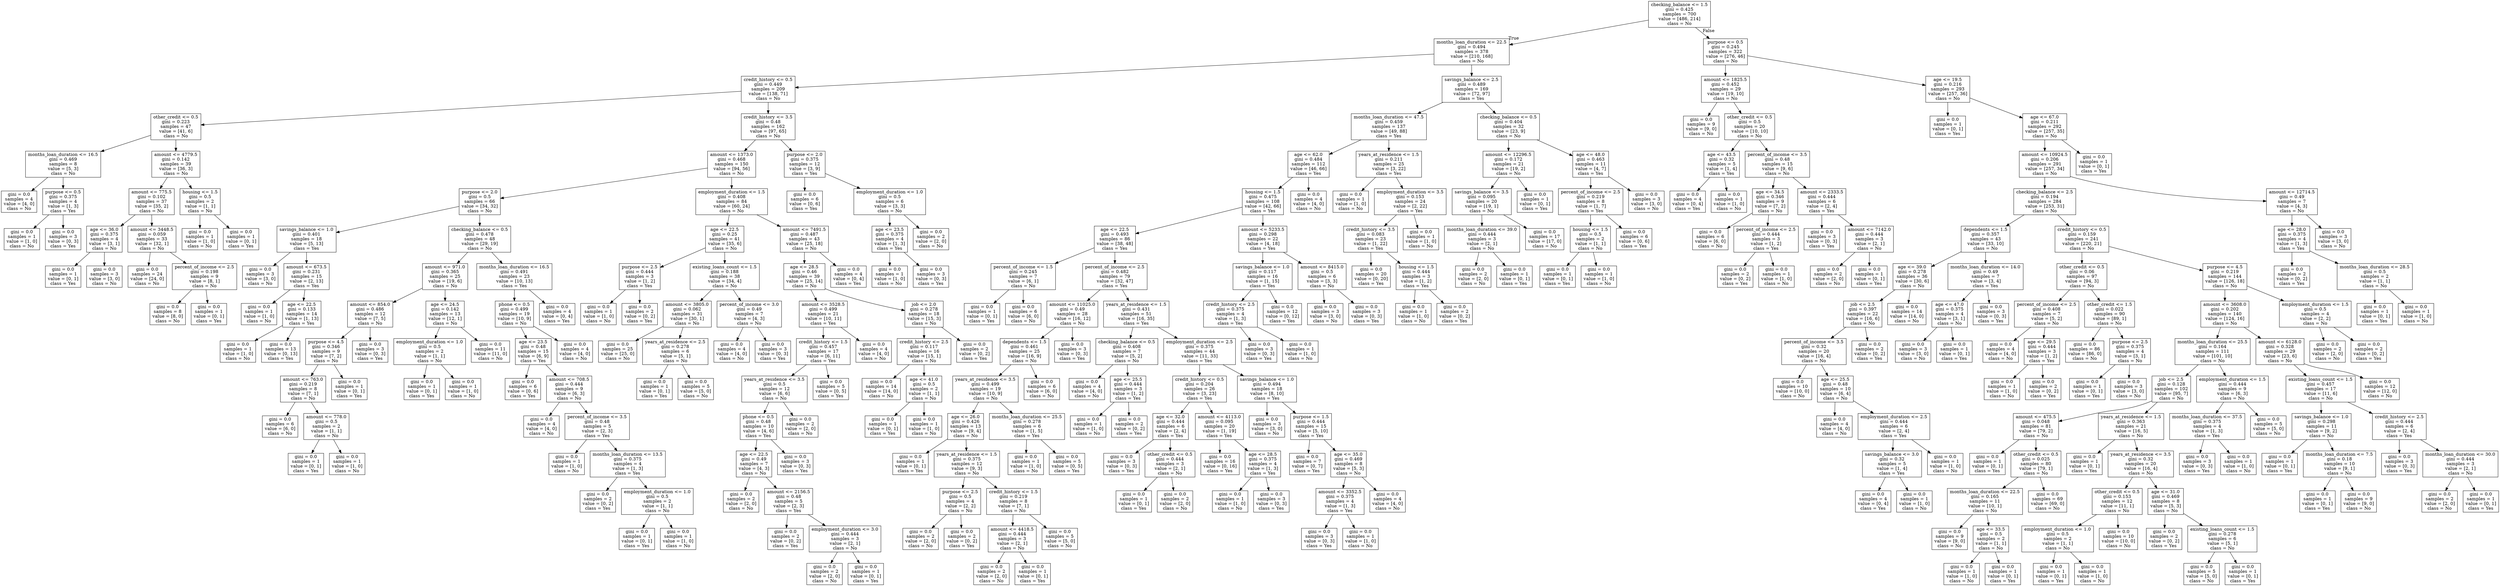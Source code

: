 digraph Tree {
node [shape=box] ;
0 [label="checking_balance <= 1.5\ngini = 0.425\nsamples = 700\nvalue = [486, 214]\nclass = No"] ;
1 [label="months_loan_duration <= 22.5\ngini = 0.494\nsamples = 378\nvalue = [210, 168]\nclass = No"] ;
0 -> 1 [labeldistance=2.5, labelangle=45, headlabel="True"] ;
2 [label="credit_history <= 0.5\ngini = 0.449\nsamples = 209\nvalue = [138, 71]\nclass = No"] ;
1 -> 2 ;
3 [label="other_credit <= 0.5\ngini = 0.223\nsamples = 47\nvalue = [41, 6]\nclass = No"] ;
2 -> 3 ;
4 [label="months_loan_duration <= 16.5\ngini = 0.469\nsamples = 8\nvalue = [5, 3]\nclass = No"] ;
3 -> 4 ;
5 [label="gini = 0.0\nsamples = 4\nvalue = [4, 0]\nclass = No"] ;
4 -> 5 ;
6 [label="purpose <= 0.5\ngini = 0.375\nsamples = 4\nvalue = [1, 3]\nclass = Yes"] ;
4 -> 6 ;
7 [label="gini = 0.0\nsamples = 1\nvalue = [1, 0]\nclass = No"] ;
6 -> 7 ;
8 [label="gini = 0.0\nsamples = 3\nvalue = [0, 3]\nclass = Yes"] ;
6 -> 8 ;
9 [label="amount <= 4779.5\ngini = 0.142\nsamples = 39\nvalue = [36, 3]\nclass = No"] ;
3 -> 9 ;
10 [label="amount <= 775.5\ngini = 0.102\nsamples = 37\nvalue = [35, 2]\nclass = No"] ;
9 -> 10 ;
11 [label="age <= 36.0\ngini = 0.375\nsamples = 4\nvalue = [3, 1]\nclass = No"] ;
10 -> 11 ;
12 [label="gini = 0.0\nsamples = 1\nvalue = [0, 1]\nclass = Yes"] ;
11 -> 12 ;
13 [label="gini = 0.0\nsamples = 3\nvalue = [3, 0]\nclass = No"] ;
11 -> 13 ;
14 [label="amount <= 3448.5\ngini = 0.059\nsamples = 33\nvalue = [32, 1]\nclass = No"] ;
10 -> 14 ;
15 [label="gini = 0.0\nsamples = 24\nvalue = [24, 0]\nclass = No"] ;
14 -> 15 ;
16 [label="percent_of_income <= 2.5\ngini = 0.198\nsamples = 9\nvalue = [8, 1]\nclass = No"] ;
14 -> 16 ;
17 [label="gini = 0.0\nsamples = 8\nvalue = [8, 0]\nclass = No"] ;
16 -> 17 ;
18 [label="gini = 0.0\nsamples = 1\nvalue = [0, 1]\nclass = Yes"] ;
16 -> 18 ;
19 [label="housing <= 1.5\ngini = 0.5\nsamples = 2\nvalue = [1, 1]\nclass = No"] ;
9 -> 19 ;
20 [label="gini = 0.0\nsamples = 1\nvalue = [1, 0]\nclass = No"] ;
19 -> 20 ;
21 [label="gini = 0.0\nsamples = 1\nvalue = [0, 1]\nclass = Yes"] ;
19 -> 21 ;
22 [label="credit_history <= 3.5\ngini = 0.48\nsamples = 162\nvalue = [97, 65]\nclass = No"] ;
2 -> 22 ;
23 [label="amount <= 1373.0\ngini = 0.468\nsamples = 150\nvalue = [94, 56]\nclass = No"] ;
22 -> 23 ;
24 [label="purpose <= 2.0\ngini = 0.5\nsamples = 66\nvalue = [34, 32]\nclass = No"] ;
23 -> 24 ;
25 [label="savings_balance <= 1.0\ngini = 0.401\nsamples = 18\nvalue = [5, 13]\nclass = Yes"] ;
24 -> 25 ;
26 [label="gini = 0.0\nsamples = 3\nvalue = [3, 0]\nclass = No"] ;
25 -> 26 ;
27 [label="amount <= 673.5\ngini = 0.231\nsamples = 15\nvalue = [2, 13]\nclass = Yes"] ;
25 -> 27 ;
28 [label="gini = 0.0\nsamples = 1\nvalue = [1, 0]\nclass = No"] ;
27 -> 28 ;
29 [label="age <= 22.5\ngini = 0.133\nsamples = 14\nvalue = [1, 13]\nclass = Yes"] ;
27 -> 29 ;
30 [label="gini = 0.0\nsamples = 1\nvalue = [1, 0]\nclass = No"] ;
29 -> 30 ;
31 [label="gini = 0.0\nsamples = 13\nvalue = [0, 13]\nclass = Yes"] ;
29 -> 31 ;
32 [label="checking_balance <= 0.5\ngini = 0.478\nsamples = 48\nvalue = [29, 19]\nclass = No"] ;
24 -> 32 ;
33 [label="amount <= 971.0\ngini = 0.365\nsamples = 25\nvalue = [19, 6]\nclass = No"] ;
32 -> 33 ;
34 [label="amount <= 854.0\ngini = 0.486\nsamples = 12\nvalue = [7, 5]\nclass = No"] ;
33 -> 34 ;
35 [label="purpose <= 4.5\ngini = 0.346\nsamples = 9\nvalue = [7, 2]\nclass = No"] ;
34 -> 35 ;
36 [label="amount <= 763.0\ngini = 0.219\nsamples = 8\nvalue = [7, 1]\nclass = No"] ;
35 -> 36 ;
37 [label="gini = 0.0\nsamples = 6\nvalue = [6, 0]\nclass = No"] ;
36 -> 37 ;
38 [label="amount <= 778.0\ngini = 0.5\nsamples = 2\nvalue = [1, 1]\nclass = No"] ;
36 -> 38 ;
39 [label="gini = 0.0\nsamples = 1\nvalue = [0, 1]\nclass = Yes"] ;
38 -> 39 ;
40 [label="gini = 0.0\nsamples = 1\nvalue = [1, 0]\nclass = No"] ;
38 -> 40 ;
41 [label="gini = 0.0\nsamples = 1\nvalue = [0, 1]\nclass = Yes"] ;
35 -> 41 ;
42 [label="gini = 0.0\nsamples = 3\nvalue = [0, 3]\nclass = Yes"] ;
34 -> 42 ;
43 [label="age <= 24.5\ngini = 0.142\nsamples = 13\nvalue = [12, 1]\nclass = No"] ;
33 -> 43 ;
44 [label="employment_duration <= 1.0\ngini = 0.5\nsamples = 2\nvalue = [1, 1]\nclass = No"] ;
43 -> 44 ;
45 [label="gini = 0.0\nsamples = 1\nvalue = [0, 1]\nclass = Yes"] ;
44 -> 45 ;
46 [label="gini = 0.0\nsamples = 1\nvalue = [1, 0]\nclass = No"] ;
44 -> 46 ;
47 [label="gini = 0.0\nsamples = 11\nvalue = [11, 0]\nclass = No"] ;
43 -> 47 ;
48 [label="months_loan_duration <= 16.5\ngini = 0.491\nsamples = 23\nvalue = [10, 13]\nclass = Yes"] ;
32 -> 48 ;
49 [label="phone <= 0.5\ngini = 0.499\nsamples = 19\nvalue = [10, 9]\nclass = No"] ;
48 -> 49 ;
50 [label="age <= 23.5\ngini = 0.48\nsamples = 15\nvalue = [6, 9]\nclass = Yes"] ;
49 -> 50 ;
51 [label="gini = 0.0\nsamples = 6\nvalue = [0, 6]\nclass = Yes"] ;
50 -> 51 ;
52 [label="amount <= 708.5\ngini = 0.444\nsamples = 9\nvalue = [6, 3]\nclass = No"] ;
50 -> 52 ;
53 [label="gini = 0.0\nsamples = 4\nvalue = [4, 0]\nclass = No"] ;
52 -> 53 ;
54 [label="percent_of_income <= 3.5\ngini = 0.48\nsamples = 5\nvalue = [2, 3]\nclass = Yes"] ;
52 -> 54 ;
55 [label="gini = 0.0\nsamples = 1\nvalue = [1, 0]\nclass = No"] ;
54 -> 55 ;
56 [label="months_loan_duration <= 13.5\ngini = 0.375\nsamples = 4\nvalue = [1, 3]\nclass = Yes"] ;
54 -> 56 ;
57 [label="gini = 0.0\nsamples = 2\nvalue = [0, 2]\nclass = Yes"] ;
56 -> 57 ;
58 [label="employment_duration <= 1.0\ngini = 0.5\nsamples = 2\nvalue = [1, 1]\nclass = No"] ;
56 -> 58 ;
59 [label="gini = 0.0\nsamples = 1\nvalue = [0, 1]\nclass = Yes"] ;
58 -> 59 ;
60 [label="gini = 0.0\nsamples = 1\nvalue = [1, 0]\nclass = No"] ;
58 -> 60 ;
61 [label="gini = 0.0\nsamples = 4\nvalue = [4, 0]\nclass = No"] ;
49 -> 61 ;
62 [label="gini = 0.0\nsamples = 4\nvalue = [0, 4]\nclass = Yes"] ;
48 -> 62 ;
63 [label="employment_duration <= 1.5\ngini = 0.408\nsamples = 84\nvalue = [60, 24]\nclass = No"] ;
23 -> 63 ;
64 [label="age <= 22.5\ngini = 0.25\nsamples = 41\nvalue = [35, 6]\nclass = No"] ;
63 -> 64 ;
65 [label="purpose <= 2.5\ngini = 0.444\nsamples = 3\nvalue = [1, 2]\nclass = Yes"] ;
64 -> 65 ;
66 [label="gini = 0.0\nsamples = 1\nvalue = [1, 0]\nclass = No"] ;
65 -> 66 ;
67 [label="gini = 0.0\nsamples = 2\nvalue = [0, 2]\nclass = Yes"] ;
65 -> 67 ;
68 [label="existing_loans_count <= 1.5\ngini = 0.188\nsamples = 38\nvalue = [34, 4]\nclass = No"] ;
64 -> 68 ;
69 [label="amount <= 3805.0\ngini = 0.062\nsamples = 31\nvalue = [30, 1]\nclass = No"] ;
68 -> 69 ;
70 [label="gini = 0.0\nsamples = 25\nvalue = [25, 0]\nclass = No"] ;
69 -> 70 ;
71 [label="years_at_residence <= 2.5\ngini = 0.278\nsamples = 6\nvalue = [5, 1]\nclass = No"] ;
69 -> 71 ;
72 [label="gini = 0.0\nsamples = 1\nvalue = [0, 1]\nclass = Yes"] ;
71 -> 72 ;
73 [label="gini = 0.0\nsamples = 5\nvalue = [5, 0]\nclass = No"] ;
71 -> 73 ;
74 [label="percent_of_income <= 3.0\ngini = 0.49\nsamples = 7\nvalue = [4, 3]\nclass = No"] ;
68 -> 74 ;
75 [label="gini = 0.0\nsamples = 4\nvalue = [4, 0]\nclass = No"] ;
74 -> 75 ;
76 [label="gini = 0.0\nsamples = 3\nvalue = [0, 3]\nclass = Yes"] ;
74 -> 76 ;
77 [label="amount <= 7491.5\ngini = 0.487\nsamples = 43\nvalue = [25, 18]\nclass = No"] ;
63 -> 77 ;
78 [label="age <= 28.5\ngini = 0.46\nsamples = 39\nvalue = [25, 14]\nclass = No"] ;
77 -> 78 ;
79 [label="amount <= 3528.5\ngini = 0.499\nsamples = 21\nvalue = [10, 11]\nclass = Yes"] ;
78 -> 79 ;
80 [label="credit_history <= 1.5\ngini = 0.457\nsamples = 17\nvalue = [6, 11]\nclass = Yes"] ;
79 -> 80 ;
81 [label="years_at_residence <= 3.5\ngini = 0.5\nsamples = 12\nvalue = [6, 6]\nclass = No"] ;
80 -> 81 ;
82 [label="phone <= 0.5\ngini = 0.48\nsamples = 10\nvalue = [4, 6]\nclass = Yes"] ;
81 -> 82 ;
83 [label="age <= 22.5\ngini = 0.49\nsamples = 7\nvalue = [4, 3]\nclass = No"] ;
82 -> 83 ;
84 [label="gini = 0.0\nsamples = 2\nvalue = [2, 0]\nclass = No"] ;
83 -> 84 ;
85 [label="amount <= 2156.5\ngini = 0.48\nsamples = 5\nvalue = [2, 3]\nclass = Yes"] ;
83 -> 85 ;
86 [label="gini = 0.0\nsamples = 2\nvalue = [0, 2]\nclass = Yes"] ;
85 -> 86 ;
87 [label="employment_duration <= 3.0\ngini = 0.444\nsamples = 3\nvalue = [2, 1]\nclass = No"] ;
85 -> 87 ;
88 [label="gini = 0.0\nsamples = 2\nvalue = [2, 0]\nclass = No"] ;
87 -> 88 ;
89 [label="gini = 0.0\nsamples = 1\nvalue = [0, 1]\nclass = Yes"] ;
87 -> 89 ;
90 [label="gini = 0.0\nsamples = 3\nvalue = [0, 3]\nclass = Yes"] ;
82 -> 90 ;
91 [label="gini = 0.0\nsamples = 2\nvalue = [2, 0]\nclass = No"] ;
81 -> 91 ;
92 [label="gini = 0.0\nsamples = 5\nvalue = [0, 5]\nclass = Yes"] ;
80 -> 92 ;
93 [label="gini = 0.0\nsamples = 4\nvalue = [4, 0]\nclass = No"] ;
79 -> 93 ;
94 [label="job <= 2.0\ngini = 0.278\nsamples = 18\nvalue = [15, 3]\nclass = No"] ;
78 -> 94 ;
95 [label="credit_history <= 2.5\ngini = 0.117\nsamples = 16\nvalue = [15, 1]\nclass = No"] ;
94 -> 95 ;
96 [label="gini = 0.0\nsamples = 14\nvalue = [14, 0]\nclass = No"] ;
95 -> 96 ;
97 [label="age <= 41.0\ngini = 0.5\nsamples = 2\nvalue = [1, 1]\nclass = No"] ;
95 -> 97 ;
98 [label="gini = 0.0\nsamples = 1\nvalue = [0, 1]\nclass = Yes"] ;
97 -> 98 ;
99 [label="gini = 0.0\nsamples = 1\nvalue = [1, 0]\nclass = No"] ;
97 -> 99 ;
100 [label="gini = 0.0\nsamples = 2\nvalue = [0, 2]\nclass = Yes"] ;
94 -> 100 ;
101 [label="gini = 0.0\nsamples = 4\nvalue = [0, 4]\nclass = Yes"] ;
77 -> 101 ;
102 [label="purpose <= 2.0\ngini = 0.375\nsamples = 12\nvalue = [3, 9]\nclass = Yes"] ;
22 -> 102 ;
103 [label="gini = 0.0\nsamples = 6\nvalue = [0, 6]\nclass = Yes"] ;
102 -> 103 ;
104 [label="employment_duration <= 1.0\ngini = 0.5\nsamples = 6\nvalue = [3, 3]\nclass = No"] ;
102 -> 104 ;
105 [label="age <= 23.5\ngini = 0.375\nsamples = 4\nvalue = [1, 3]\nclass = Yes"] ;
104 -> 105 ;
106 [label="gini = 0.0\nsamples = 1\nvalue = [1, 0]\nclass = No"] ;
105 -> 106 ;
107 [label="gini = 0.0\nsamples = 3\nvalue = [0, 3]\nclass = Yes"] ;
105 -> 107 ;
108 [label="gini = 0.0\nsamples = 2\nvalue = [2, 0]\nclass = No"] ;
104 -> 108 ;
109 [label="savings_balance <= 2.5\ngini = 0.489\nsamples = 169\nvalue = [72, 97]\nclass = Yes"] ;
1 -> 109 ;
110 [label="months_loan_duration <= 47.5\ngini = 0.459\nsamples = 137\nvalue = [49, 88]\nclass = Yes"] ;
109 -> 110 ;
111 [label="age <= 62.0\ngini = 0.484\nsamples = 112\nvalue = [46, 66]\nclass = Yes"] ;
110 -> 111 ;
112 [label="housing <= 1.5\ngini = 0.475\nsamples = 108\nvalue = [42, 66]\nclass = Yes"] ;
111 -> 112 ;
113 [label="age <= 22.5\ngini = 0.493\nsamples = 86\nvalue = [38, 48]\nclass = Yes"] ;
112 -> 113 ;
114 [label="percent_of_income <= 1.5\ngini = 0.245\nsamples = 7\nvalue = [6, 1]\nclass = No"] ;
113 -> 114 ;
115 [label="gini = 0.0\nsamples = 1\nvalue = [0, 1]\nclass = Yes"] ;
114 -> 115 ;
116 [label="gini = 0.0\nsamples = 6\nvalue = [6, 0]\nclass = No"] ;
114 -> 116 ;
117 [label="percent_of_income <= 2.5\ngini = 0.482\nsamples = 79\nvalue = [32, 47]\nclass = Yes"] ;
113 -> 117 ;
118 [label="amount <= 11025.0\ngini = 0.49\nsamples = 28\nvalue = [16, 12]\nclass = No"] ;
117 -> 118 ;
119 [label="dependents <= 1.5\ngini = 0.461\nsamples = 25\nvalue = [16, 9]\nclass = No"] ;
118 -> 119 ;
120 [label="years_at_residence <= 3.5\ngini = 0.499\nsamples = 19\nvalue = [10, 9]\nclass = No"] ;
119 -> 120 ;
121 [label="age <= 26.0\ngini = 0.426\nsamples = 13\nvalue = [9, 4]\nclass = No"] ;
120 -> 121 ;
122 [label="gini = 0.0\nsamples = 1\nvalue = [0, 1]\nclass = Yes"] ;
121 -> 122 ;
123 [label="years_at_residence <= 1.5\ngini = 0.375\nsamples = 12\nvalue = [9, 3]\nclass = No"] ;
121 -> 123 ;
124 [label="purpose <= 2.5\ngini = 0.5\nsamples = 4\nvalue = [2, 2]\nclass = No"] ;
123 -> 124 ;
125 [label="gini = 0.0\nsamples = 2\nvalue = [2, 0]\nclass = No"] ;
124 -> 125 ;
126 [label="gini = 0.0\nsamples = 2\nvalue = [0, 2]\nclass = Yes"] ;
124 -> 126 ;
127 [label="credit_history <= 1.5\ngini = 0.219\nsamples = 8\nvalue = [7, 1]\nclass = No"] ;
123 -> 127 ;
128 [label="amount <= 4418.5\ngini = 0.444\nsamples = 3\nvalue = [2, 1]\nclass = No"] ;
127 -> 128 ;
129 [label="gini = 0.0\nsamples = 2\nvalue = [2, 0]\nclass = No"] ;
128 -> 129 ;
130 [label="gini = 0.0\nsamples = 1\nvalue = [0, 1]\nclass = Yes"] ;
128 -> 130 ;
131 [label="gini = 0.0\nsamples = 5\nvalue = [5, 0]\nclass = No"] ;
127 -> 131 ;
132 [label="months_loan_duration <= 25.5\ngini = 0.278\nsamples = 6\nvalue = [1, 5]\nclass = Yes"] ;
120 -> 132 ;
133 [label="gini = 0.0\nsamples = 1\nvalue = [1, 0]\nclass = No"] ;
132 -> 133 ;
134 [label="gini = 0.0\nsamples = 5\nvalue = [0, 5]\nclass = Yes"] ;
132 -> 134 ;
135 [label="gini = 0.0\nsamples = 6\nvalue = [6, 0]\nclass = No"] ;
119 -> 135 ;
136 [label="gini = 0.0\nsamples = 3\nvalue = [0, 3]\nclass = Yes"] ;
118 -> 136 ;
137 [label="years_at_residence <= 1.5\ngini = 0.431\nsamples = 51\nvalue = [16, 35]\nclass = Yes"] ;
117 -> 137 ;
138 [label="checking_balance <= 0.5\ngini = 0.408\nsamples = 7\nvalue = [5, 2]\nclass = No"] ;
137 -> 138 ;
139 [label="gini = 0.0\nsamples = 4\nvalue = [4, 0]\nclass = No"] ;
138 -> 139 ;
140 [label="age <= 25.5\ngini = 0.444\nsamples = 3\nvalue = [1, 2]\nclass = Yes"] ;
138 -> 140 ;
141 [label="gini = 0.0\nsamples = 1\nvalue = [1, 0]\nclass = No"] ;
140 -> 141 ;
142 [label="gini = 0.0\nsamples = 2\nvalue = [0, 2]\nclass = Yes"] ;
140 -> 142 ;
143 [label="employment_duration <= 2.5\ngini = 0.375\nsamples = 44\nvalue = [11, 33]\nclass = Yes"] ;
137 -> 143 ;
144 [label="credit_history <= 0.5\ngini = 0.204\nsamples = 26\nvalue = [3, 23]\nclass = Yes"] ;
143 -> 144 ;
145 [label="age <= 32.0\ngini = 0.444\nsamples = 6\nvalue = [2, 4]\nclass = Yes"] ;
144 -> 145 ;
146 [label="gini = 0.0\nsamples = 3\nvalue = [0, 3]\nclass = Yes"] ;
145 -> 146 ;
147 [label="other_credit <= 0.5\ngini = 0.444\nsamples = 3\nvalue = [2, 1]\nclass = No"] ;
145 -> 147 ;
148 [label="gini = 0.0\nsamples = 1\nvalue = [0, 1]\nclass = Yes"] ;
147 -> 148 ;
149 [label="gini = 0.0\nsamples = 2\nvalue = [2, 0]\nclass = No"] ;
147 -> 149 ;
150 [label="amount <= 4113.0\ngini = 0.095\nsamples = 20\nvalue = [1, 19]\nclass = Yes"] ;
144 -> 150 ;
151 [label="gini = 0.0\nsamples = 16\nvalue = [0, 16]\nclass = Yes"] ;
150 -> 151 ;
152 [label="age <= 28.5\ngini = 0.375\nsamples = 4\nvalue = [1, 3]\nclass = Yes"] ;
150 -> 152 ;
153 [label="gini = 0.0\nsamples = 1\nvalue = [1, 0]\nclass = No"] ;
152 -> 153 ;
154 [label="gini = 0.0\nsamples = 3\nvalue = [0, 3]\nclass = Yes"] ;
152 -> 154 ;
155 [label="savings_balance <= 1.0\ngini = 0.494\nsamples = 18\nvalue = [8, 10]\nclass = Yes"] ;
143 -> 155 ;
156 [label="gini = 0.0\nsamples = 3\nvalue = [3, 0]\nclass = No"] ;
155 -> 156 ;
157 [label="purpose <= 1.5\ngini = 0.444\nsamples = 15\nvalue = [5, 10]\nclass = Yes"] ;
155 -> 157 ;
158 [label="gini = 0.0\nsamples = 7\nvalue = [0, 7]\nclass = Yes"] ;
157 -> 158 ;
159 [label="age <= 35.0\ngini = 0.469\nsamples = 8\nvalue = [5, 3]\nclass = No"] ;
157 -> 159 ;
160 [label="amount <= 3352.5\ngini = 0.375\nsamples = 4\nvalue = [1, 3]\nclass = Yes"] ;
159 -> 160 ;
161 [label="gini = 0.0\nsamples = 3\nvalue = [0, 3]\nclass = Yes"] ;
160 -> 161 ;
162 [label="gini = 0.0\nsamples = 1\nvalue = [1, 0]\nclass = No"] ;
160 -> 162 ;
163 [label="gini = 0.0\nsamples = 4\nvalue = [4, 0]\nclass = No"] ;
159 -> 163 ;
164 [label="amount <= 5233.5\ngini = 0.298\nsamples = 22\nvalue = [4, 18]\nclass = Yes"] ;
112 -> 164 ;
165 [label="savings_balance <= 1.0\ngini = 0.117\nsamples = 16\nvalue = [1, 15]\nclass = Yes"] ;
164 -> 165 ;
166 [label="credit_history <= 2.5\ngini = 0.375\nsamples = 4\nvalue = [1, 3]\nclass = Yes"] ;
165 -> 166 ;
167 [label="gini = 0.0\nsamples = 3\nvalue = [0, 3]\nclass = Yes"] ;
166 -> 167 ;
168 [label="gini = 0.0\nsamples = 1\nvalue = [1, 0]\nclass = No"] ;
166 -> 168 ;
169 [label="gini = 0.0\nsamples = 12\nvalue = [0, 12]\nclass = Yes"] ;
165 -> 169 ;
170 [label="amount <= 8415.0\ngini = 0.5\nsamples = 6\nvalue = [3, 3]\nclass = No"] ;
164 -> 170 ;
171 [label="gini = 0.0\nsamples = 3\nvalue = [3, 0]\nclass = No"] ;
170 -> 171 ;
172 [label="gini = 0.0\nsamples = 3\nvalue = [0, 3]\nclass = Yes"] ;
170 -> 172 ;
173 [label="gini = 0.0\nsamples = 4\nvalue = [4, 0]\nclass = No"] ;
111 -> 173 ;
174 [label="years_at_residence <= 1.5\ngini = 0.211\nsamples = 25\nvalue = [3, 22]\nclass = Yes"] ;
110 -> 174 ;
175 [label="gini = 0.0\nsamples = 1\nvalue = [1, 0]\nclass = No"] ;
174 -> 175 ;
176 [label="employment_duration <= 3.5\ngini = 0.153\nsamples = 24\nvalue = [2, 22]\nclass = Yes"] ;
174 -> 176 ;
177 [label="credit_history <= 3.5\ngini = 0.083\nsamples = 23\nvalue = [1, 22]\nclass = Yes"] ;
176 -> 177 ;
178 [label="gini = 0.0\nsamples = 20\nvalue = [0, 20]\nclass = Yes"] ;
177 -> 178 ;
179 [label="housing <= 1.5\ngini = 0.444\nsamples = 3\nvalue = [1, 2]\nclass = Yes"] ;
177 -> 179 ;
180 [label="gini = 0.0\nsamples = 1\nvalue = [1, 0]\nclass = No"] ;
179 -> 180 ;
181 [label="gini = 0.0\nsamples = 2\nvalue = [0, 2]\nclass = Yes"] ;
179 -> 181 ;
182 [label="gini = 0.0\nsamples = 1\nvalue = [1, 0]\nclass = No"] ;
176 -> 182 ;
183 [label="checking_balance <= 0.5\ngini = 0.404\nsamples = 32\nvalue = [23, 9]\nclass = No"] ;
109 -> 183 ;
184 [label="amount <= 12296.5\ngini = 0.172\nsamples = 21\nvalue = [19, 2]\nclass = No"] ;
183 -> 184 ;
185 [label="savings_balance <= 3.5\ngini = 0.095\nsamples = 20\nvalue = [19, 1]\nclass = No"] ;
184 -> 185 ;
186 [label="months_loan_duration <= 39.0\ngini = 0.444\nsamples = 3\nvalue = [2, 1]\nclass = No"] ;
185 -> 186 ;
187 [label="gini = 0.0\nsamples = 2\nvalue = [2, 0]\nclass = No"] ;
186 -> 187 ;
188 [label="gini = 0.0\nsamples = 1\nvalue = [0, 1]\nclass = Yes"] ;
186 -> 188 ;
189 [label="gini = 0.0\nsamples = 17\nvalue = [17, 0]\nclass = No"] ;
185 -> 189 ;
190 [label="gini = 0.0\nsamples = 1\nvalue = [0, 1]\nclass = Yes"] ;
184 -> 190 ;
191 [label="age <= 48.0\ngini = 0.463\nsamples = 11\nvalue = [4, 7]\nclass = Yes"] ;
183 -> 191 ;
192 [label="percent_of_income <= 2.5\ngini = 0.219\nsamples = 8\nvalue = [1, 7]\nclass = Yes"] ;
191 -> 192 ;
193 [label="housing <= 1.5\ngini = 0.5\nsamples = 2\nvalue = [1, 1]\nclass = No"] ;
192 -> 193 ;
194 [label="gini = 0.0\nsamples = 1\nvalue = [0, 1]\nclass = Yes"] ;
193 -> 194 ;
195 [label="gini = 0.0\nsamples = 1\nvalue = [1, 0]\nclass = No"] ;
193 -> 195 ;
196 [label="gini = 0.0\nsamples = 6\nvalue = [0, 6]\nclass = Yes"] ;
192 -> 196 ;
197 [label="gini = 0.0\nsamples = 3\nvalue = [3, 0]\nclass = No"] ;
191 -> 197 ;
198 [label="purpose <= 0.5\ngini = 0.245\nsamples = 322\nvalue = [276, 46]\nclass = No"] ;
0 -> 198 [labeldistance=2.5, labelangle=-45, headlabel="False"] ;
199 [label="amount <= 1825.5\ngini = 0.452\nsamples = 29\nvalue = [19, 10]\nclass = No"] ;
198 -> 199 ;
200 [label="gini = 0.0\nsamples = 9\nvalue = [9, 0]\nclass = No"] ;
199 -> 200 ;
201 [label="other_credit <= 0.5\ngini = 0.5\nsamples = 20\nvalue = [10, 10]\nclass = No"] ;
199 -> 201 ;
202 [label="age <= 43.5\ngini = 0.32\nsamples = 5\nvalue = [1, 4]\nclass = Yes"] ;
201 -> 202 ;
203 [label="gini = 0.0\nsamples = 4\nvalue = [0, 4]\nclass = Yes"] ;
202 -> 203 ;
204 [label="gini = 0.0\nsamples = 1\nvalue = [1, 0]\nclass = No"] ;
202 -> 204 ;
205 [label="percent_of_income <= 3.5\ngini = 0.48\nsamples = 15\nvalue = [9, 6]\nclass = No"] ;
201 -> 205 ;
206 [label="age <= 34.5\ngini = 0.346\nsamples = 9\nvalue = [7, 2]\nclass = No"] ;
205 -> 206 ;
207 [label="gini = 0.0\nsamples = 6\nvalue = [6, 0]\nclass = No"] ;
206 -> 207 ;
208 [label="percent_of_income <= 2.5\ngini = 0.444\nsamples = 3\nvalue = [1, 2]\nclass = Yes"] ;
206 -> 208 ;
209 [label="gini = 0.0\nsamples = 2\nvalue = [0, 2]\nclass = Yes"] ;
208 -> 209 ;
210 [label="gini = 0.0\nsamples = 1\nvalue = [1, 0]\nclass = No"] ;
208 -> 210 ;
211 [label="amount <= 2333.5\ngini = 0.444\nsamples = 6\nvalue = [2, 4]\nclass = Yes"] ;
205 -> 211 ;
212 [label="gini = 0.0\nsamples = 3\nvalue = [0, 3]\nclass = Yes"] ;
211 -> 212 ;
213 [label="amount <= 7142.0\ngini = 0.444\nsamples = 3\nvalue = [2, 1]\nclass = No"] ;
211 -> 213 ;
214 [label="gini = 0.0\nsamples = 2\nvalue = [2, 0]\nclass = No"] ;
213 -> 214 ;
215 [label="gini = 0.0\nsamples = 1\nvalue = [0, 1]\nclass = Yes"] ;
213 -> 215 ;
216 [label="age <= 19.5\ngini = 0.216\nsamples = 293\nvalue = [257, 36]\nclass = No"] ;
198 -> 216 ;
217 [label="gini = 0.0\nsamples = 1\nvalue = [0, 1]\nclass = Yes"] ;
216 -> 217 ;
218 [label="age <= 67.0\ngini = 0.211\nsamples = 292\nvalue = [257, 35]\nclass = No"] ;
216 -> 218 ;
219 [label="amount <= 10924.5\ngini = 0.206\nsamples = 291\nvalue = [257, 34]\nclass = No"] ;
218 -> 219 ;
220 [label="checking_balance <= 2.5\ngini = 0.194\nsamples = 284\nvalue = [253, 31]\nclass = No"] ;
219 -> 220 ;
221 [label="dependents <= 1.5\ngini = 0.357\nsamples = 43\nvalue = [33, 10]\nclass = No"] ;
220 -> 221 ;
222 [label="age <= 39.0\ngini = 0.278\nsamples = 36\nvalue = [30, 6]\nclass = No"] ;
221 -> 222 ;
223 [label="job <= 2.5\ngini = 0.397\nsamples = 22\nvalue = [16, 6]\nclass = No"] ;
222 -> 223 ;
224 [label="percent_of_income <= 3.5\ngini = 0.32\nsamples = 20\nvalue = [16, 4]\nclass = No"] ;
223 -> 224 ;
225 [label="gini = 0.0\nsamples = 10\nvalue = [10, 0]\nclass = No"] ;
224 -> 225 ;
226 [label="age <= 25.5\ngini = 0.48\nsamples = 10\nvalue = [6, 4]\nclass = No"] ;
224 -> 226 ;
227 [label="gini = 0.0\nsamples = 4\nvalue = [4, 0]\nclass = No"] ;
226 -> 227 ;
228 [label="employment_duration <= 2.5\ngini = 0.444\nsamples = 6\nvalue = [2, 4]\nclass = Yes"] ;
226 -> 228 ;
229 [label="savings_balance <= 3.0\ngini = 0.32\nsamples = 5\nvalue = [1, 4]\nclass = Yes"] ;
228 -> 229 ;
230 [label="gini = 0.0\nsamples = 4\nvalue = [0, 4]\nclass = Yes"] ;
229 -> 230 ;
231 [label="gini = 0.0\nsamples = 1\nvalue = [1, 0]\nclass = No"] ;
229 -> 231 ;
232 [label="gini = 0.0\nsamples = 1\nvalue = [1, 0]\nclass = No"] ;
228 -> 232 ;
233 [label="gini = 0.0\nsamples = 2\nvalue = [0, 2]\nclass = Yes"] ;
223 -> 233 ;
234 [label="gini = 0.0\nsamples = 14\nvalue = [14, 0]\nclass = No"] ;
222 -> 234 ;
235 [label="months_loan_duration <= 14.0\ngini = 0.49\nsamples = 7\nvalue = [3, 4]\nclass = Yes"] ;
221 -> 235 ;
236 [label="age <= 47.0\ngini = 0.375\nsamples = 4\nvalue = [3, 1]\nclass = No"] ;
235 -> 236 ;
237 [label="gini = 0.0\nsamples = 3\nvalue = [3, 0]\nclass = No"] ;
236 -> 237 ;
238 [label="gini = 0.0\nsamples = 1\nvalue = [0, 1]\nclass = Yes"] ;
236 -> 238 ;
239 [label="gini = 0.0\nsamples = 3\nvalue = [0, 3]\nclass = Yes"] ;
235 -> 239 ;
240 [label="credit_history <= 0.5\ngini = 0.159\nsamples = 241\nvalue = [220, 21]\nclass = No"] ;
220 -> 240 ;
241 [label="other_credit <= 0.5\ngini = 0.06\nsamples = 97\nvalue = [94, 3]\nclass = No"] ;
240 -> 241 ;
242 [label="percent_of_income <= 2.5\ngini = 0.408\nsamples = 7\nvalue = [5, 2]\nclass = No"] ;
241 -> 242 ;
243 [label="gini = 0.0\nsamples = 4\nvalue = [4, 0]\nclass = No"] ;
242 -> 243 ;
244 [label="age <= 29.5\ngini = 0.444\nsamples = 3\nvalue = [1, 2]\nclass = Yes"] ;
242 -> 244 ;
245 [label="gini = 0.0\nsamples = 1\nvalue = [1, 0]\nclass = No"] ;
244 -> 245 ;
246 [label="gini = 0.0\nsamples = 2\nvalue = [0, 2]\nclass = Yes"] ;
244 -> 246 ;
247 [label="other_credit <= 1.5\ngini = 0.022\nsamples = 90\nvalue = [89, 1]\nclass = No"] ;
241 -> 247 ;
248 [label="gini = 0.0\nsamples = 86\nvalue = [86, 0]\nclass = No"] ;
247 -> 248 ;
249 [label="purpose <= 2.5\ngini = 0.375\nsamples = 4\nvalue = [3, 1]\nclass = No"] ;
247 -> 249 ;
250 [label="gini = 0.0\nsamples = 1\nvalue = [0, 1]\nclass = Yes"] ;
249 -> 250 ;
251 [label="gini = 0.0\nsamples = 3\nvalue = [3, 0]\nclass = No"] ;
249 -> 251 ;
252 [label="purpose <= 4.5\ngini = 0.219\nsamples = 144\nvalue = [126, 18]\nclass = No"] ;
240 -> 252 ;
253 [label="amount <= 3608.0\ngini = 0.202\nsamples = 140\nvalue = [124, 16]\nclass = No"] ;
252 -> 253 ;
254 [label="months_loan_duration <= 25.5\ngini = 0.164\nsamples = 111\nvalue = [101, 10]\nclass = No"] ;
253 -> 254 ;
255 [label="job <= 2.5\ngini = 0.128\nsamples = 102\nvalue = [95, 7]\nclass = No"] ;
254 -> 255 ;
256 [label="amount <= 475.5\ngini = 0.048\nsamples = 81\nvalue = [79, 2]\nclass = No"] ;
255 -> 256 ;
257 [label="gini = 0.0\nsamples = 1\nvalue = [0, 1]\nclass = Yes"] ;
256 -> 257 ;
258 [label="other_credit <= 0.5\ngini = 0.025\nsamples = 80\nvalue = [79, 1]\nclass = No"] ;
256 -> 258 ;
259 [label="months_loan_duration <= 22.5\ngini = 0.165\nsamples = 11\nvalue = [10, 1]\nclass = No"] ;
258 -> 259 ;
260 [label="gini = 0.0\nsamples = 9\nvalue = [9, 0]\nclass = No"] ;
259 -> 260 ;
261 [label="age <= 33.5\ngini = 0.5\nsamples = 2\nvalue = [1, 1]\nclass = No"] ;
259 -> 261 ;
262 [label="gini = 0.0\nsamples = 1\nvalue = [1, 0]\nclass = No"] ;
261 -> 262 ;
263 [label="gini = 0.0\nsamples = 1\nvalue = [0, 1]\nclass = Yes"] ;
261 -> 263 ;
264 [label="gini = 0.0\nsamples = 69\nvalue = [69, 0]\nclass = No"] ;
258 -> 264 ;
265 [label="years_at_residence <= 1.5\ngini = 0.363\nsamples = 21\nvalue = [16, 5]\nclass = No"] ;
255 -> 265 ;
266 [label="gini = 0.0\nsamples = 1\nvalue = [0, 1]\nclass = Yes"] ;
265 -> 266 ;
267 [label="years_at_residence <= 3.5\ngini = 0.32\nsamples = 20\nvalue = [16, 4]\nclass = No"] ;
265 -> 267 ;
268 [label="other_credit <= 0.5\ngini = 0.153\nsamples = 12\nvalue = [11, 1]\nclass = No"] ;
267 -> 268 ;
269 [label="employment_duration <= 1.0\ngini = 0.5\nsamples = 2\nvalue = [1, 1]\nclass = No"] ;
268 -> 269 ;
270 [label="gini = 0.0\nsamples = 1\nvalue = [0, 1]\nclass = Yes"] ;
269 -> 270 ;
271 [label="gini = 0.0\nsamples = 1\nvalue = [1, 0]\nclass = No"] ;
269 -> 271 ;
272 [label="gini = 0.0\nsamples = 10\nvalue = [10, 0]\nclass = No"] ;
268 -> 272 ;
273 [label="age <= 31.0\ngini = 0.469\nsamples = 8\nvalue = [5, 3]\nclass = No"] ;
267 -> 273 ;
274 [label="gini = 0.0\nsamples = 2\nvalue = [0, 2]\nclass = Yes"] ;
273 -> 274 ;
275 [label="existing_loans_count <= 1.5\ngini = 0.278\nsamples = 6\nvalue = [5, 1]\nclass = No"] ;
273 -> 275 ;
276 [label="gini = 0.0\nsamples = 5\nvalue = [5, 0]\nclass = No"] ;
275 -> 276 ;
277 [label="gini = 0.0\nsamples = 1\nvalue = [0, 1]\nclass = Yes"] ;
275 -> 277 ;
278 [label="employment_duration <= 1.5\ngini = 0.444\nsamples = 9\nvalue = [6, 3]\nclass = No"] ;
254 -> 278 ;
279 [label="months_loan_duration <= 37.5\ngini = 0.375\nsamples = 4\nvalue = [1, 3]\nclass = Yes"] ;
278 -> 279 ;
280 [label="gini = 0.0\nsamples = 3\nvalue = [0, 3]\nclass = Yes"] ;
279 -> 280 ;
281 [label="gini = 0.0\nsamples = 1\nvalue = [1, 0]\nclass = No"] ;
279 -> 281 ;
282 [label="gini = 0.0\nsamples = 5\nvalue = [5, 0]\nclass = No"] ;
278 -> 282 ;
283 [label="amount <= 6128.0\ngini = 0.328\nsamples = 29\nvalue = [23, 6]\nclass = No"] ;
253 -> 283 ;
284 [label="existing_loans_count <= 1.5\ngini = 0.457\nsamples = 17\nvalue = [11, 6]\nclass = No"] ;
283 -> 284 ;
285 [label="savings_balance <= 1.0\ngini = 0.298\nsamples = 11\nvalue = [9, 2]\nclass = No"] ;
284 -> 285 ;
286 [label="gini = 0.0\nsamples = 1\nvalue = [0, 1]\nclass = Yes"] ;
285 -> 286 ;
287 [label="months_loan_duration <= 7.5\ngini = 0.18\nsamples = 10\nvalue = [9, 1]\nclass = No"] ;
285 -> 287 ;
288 [label="gini = 0.0\nsamples = 1\nvalue = [0, 1]\nclass = Yes"] ;
287 -> 288 ;
289 [label="gini = 0.0\nsamples = 9\nvalue = [9, 0]\nclass = No"] ;
287 -> 289 ;
290 [label="credit_history <= 2.5\ngini = 0.444\nsamples = 6\nvalue = [2, 4]\nclass = Yes"] ;
284 -> 290 ;
291 [label="gini = 0.0\nsamples = 3\nvalue = [0, 3]\nclass = Yes"] ;
290 -> 291 ;
292 [label="months_loan_duration <= 30.0\ngini = 0.444\nsamples = 3\nvalue = [2, 1]\nclass = No"] ;
290 -> 292 ;
293 [label="gini = 0.0\nsamples = 2\nvalue = [2, 0]\nclass = No"] ;
292 -> 293 ;
294 [label="gini = 0.0\nsamples = 1\nvalue = [0, 1]\nclass = Yes"] ;
292 -> 294 ;
295 [label="gini = 0.0\nsamples = 12\nvalue = [12, 0]\nclass = No"] ;
283 -> 295 ;
296 [label="employment_duration <= 1.5\ngini = 0.5\nsamples = 4\nvalue = [2, 2]\nclass = No"] ;
252 -> 296 ;
297 [label="gini = 0.0\nsamples = 2\nvalue = [2, 0]\nclass = No"] ;
296 -> 297 ;
298 [label="gini = 0.0\nsamples = 2\nvalue = [0, 2]\nclass = Yes"] ;
296 -> 298 ;
299 [label="amount <= 12714.5\ngini = 0.49\nsamples = 7\nvalue = [4, 3]\nclass = No"] ;
219 -> 299 ;
300 [label="age <= 28.0\ngini = 0.375\nsamples = 4\nvalue = [1, 3]\nclass = Yes"] ;
299 -> 300 ;
301 [label="gini = 0.0\nsamples = 2\nvalue = [0, 2]\nclass = Yes"] ;
300 -> 301 ;
302 [label="months_loan_duration <= 28.5\ngini = 0.5\nsamples = 2\nvalue = [1, 1]\nclass = No"] ;
300 -> 302 ;
303 [label="gini = 0.0\nsamples = 1\nvalue = [0, 1]\nclass = Yes"] ;
302 -> 303 ;
304 [label="gini = 0.0\nsamples = 1\nvalue = [1, 0]\nclass = No"] ;
302 -> 304 ;
305 [label="gini = 0.0\nsamples = 3\nvalue = [3, 0]\nclass = No"] ;
299 -> 305 ;
306 [label="gini = 0.0\nsamples = 1\nvalue = [0, 1]\nclass = Yes"] ;
218 -> 306 ;
}